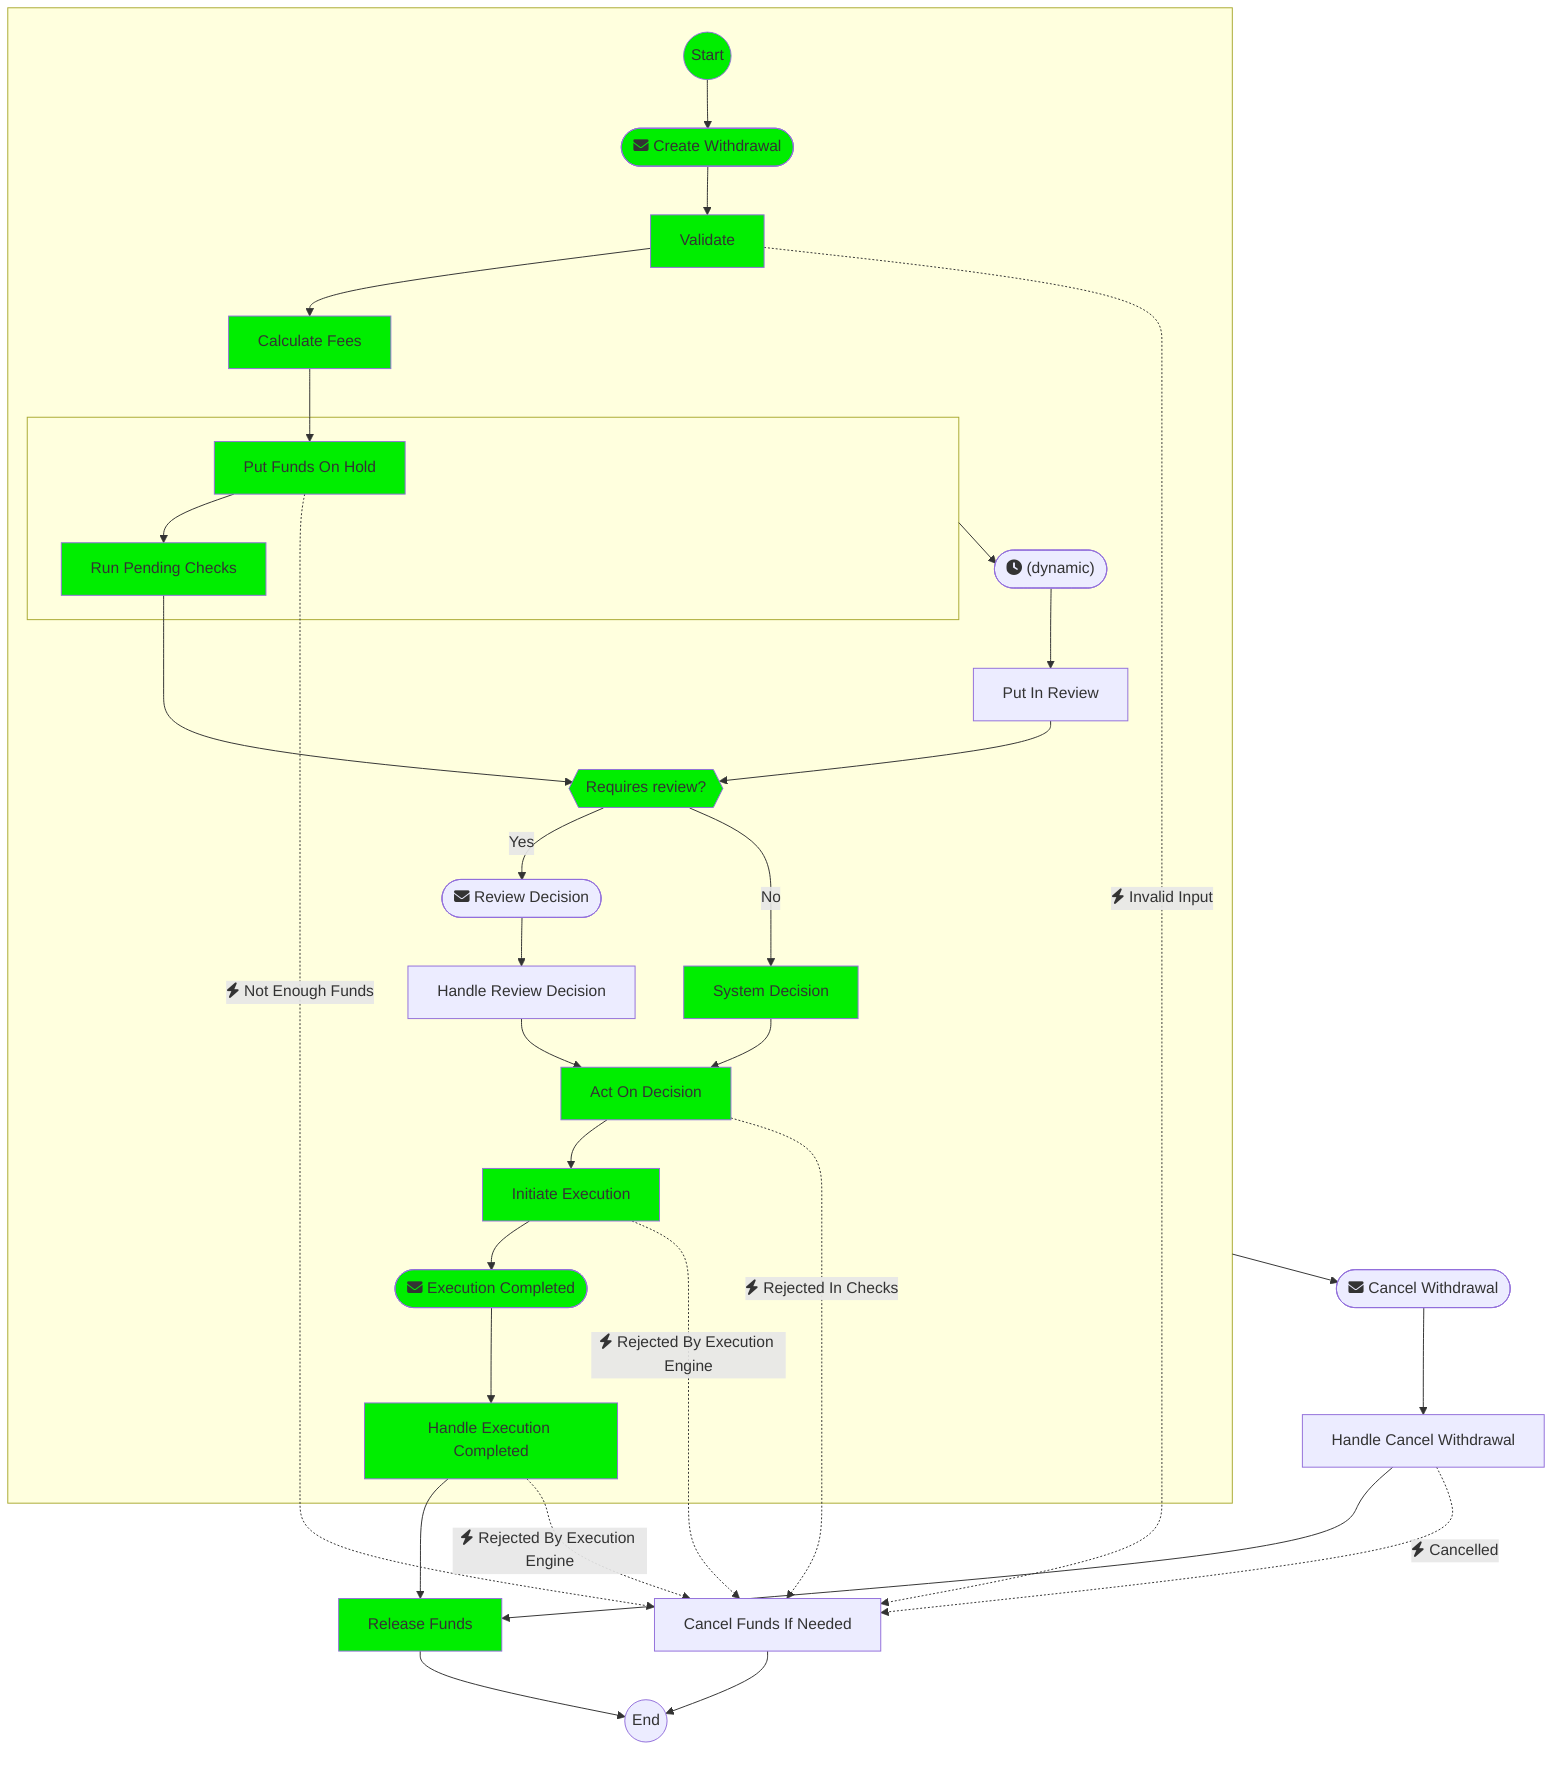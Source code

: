 flowchart TD
node0:::executed@{ shape: circle, label: "Start"}
subgraph node1 [" "]
node2:::executed@{ shape: stadium, label: "fa:fa-envelope Create Withdrawal"}
node0 --> node2
node3["Validate"]:::executed
node2 --> node3
node4["Calculate Fees"]:::executed
node3 --> node4
node5["Put Funds On Hold"]:::executed
node4 --> node5
subgraph node6 [" "]
node7["Run Pending Checks"]:::executed
node5 --> node7
end
node15@{ shape: stadium, label: "fa:fa-clock  (dynamic)"}
node6 --> node15
node16["Put In Review"]
node15 --> node16
node17:::executed@{ shape: hex, label: "Requires review?"}
node16 --> node17
node7 --> node17
node18@{ shape: stadium, label: "fa:fa-envelope Review Decision"}
node19["Handle Review Decision"]
node18 --> node19
node17 -->|"Yes"| node18
node20["System Decision"]:::executed
node17 -->|"No"| node20
node21["Act On Decision"]:::executed
node19 --> node21
node20 --> node21
node22["Initiate Execution"]:::executed
node21 --> node22
node23:::executed@{ shape: stadium, label: "fa:fa-envelope Execution Completed"}
node22 --> node23
node24["Handle Execution Completed"]:::executed
node23 --> node24
end
node27@{ shape: stadium, label: "fa:fa-envelope Cancel Withdrawal"}
node1 --> node27
node28["Handle Cancel Withdrawal"]
node27 --> node28
node29["Release Funds"]:::executed
node28 --> node29
node24 --> node29
node30["Cancel Funds If Needed"]
node3 -.->|"fa:fa-bolt Invalid Input"| node30
node5 -.->|"fa:fa-bolt Not Enough Funds"| node30
node21 -.->|"fa:fa-bolt Rejected In Checks"| node30
node22 -.->|"fa:fa-bolt Rejected By Execution Engine"| node30
node24 -.->|"fa:fa-bolt Rejected By Execution Engine"| node30
node28 -.->|"fa:fa-bolt Cancelled"| node30
node31@{ shape: circle, label: "End"}
node29 --> node31
node30 --> node31
classDef executed fill:#0e0